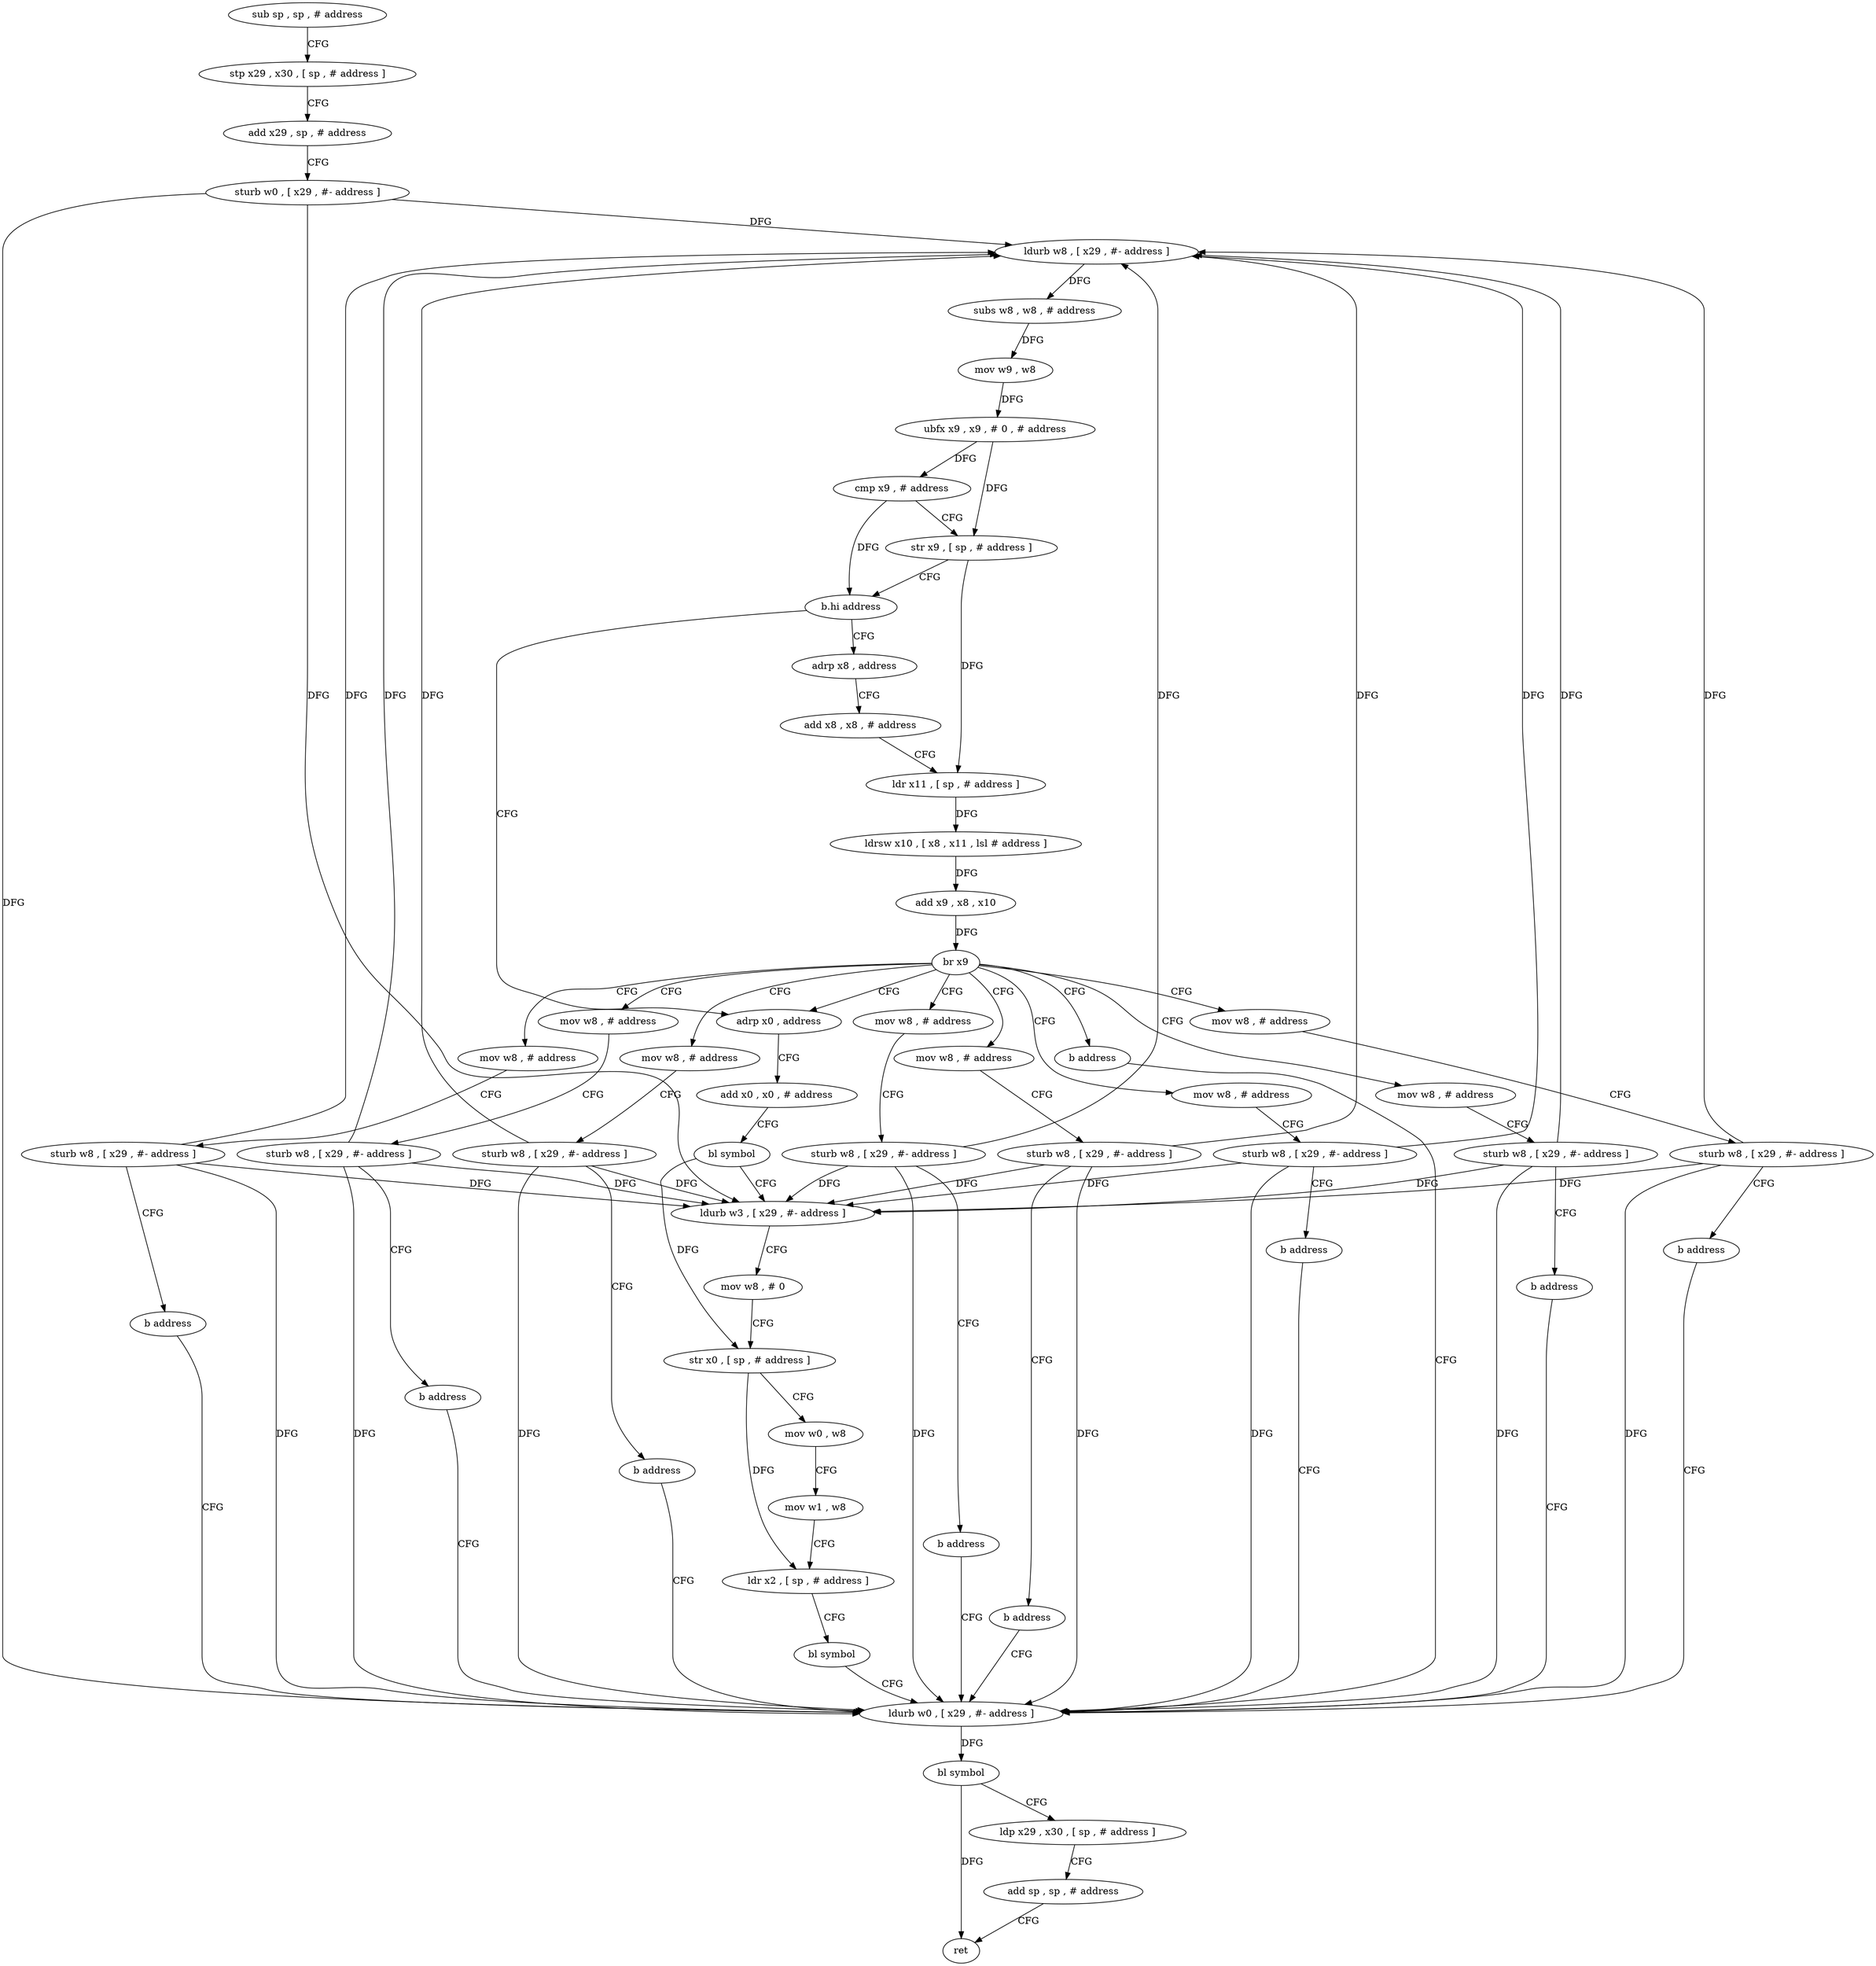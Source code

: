 digraph "func" {
"4212108" [label = "sub sp , sp , # address" ]
"4212112" [label = "stp x29 , x30 , [ sp , # address ]" ]
"4212116" [label = "add x29 , sp , # address" ]
"4212120" [label = "sturb w0 , [ x29 , #- address ]" ]
"4212124" [label = "ldurb w8 , [ x29 , #- address ]" ]
"4212128" [label = "subs w8 , w8 , # address" ]
"4212132" [label = "mov w9 , w8" ]
"4212136" [label = "ubfx x9 , x9 , # 0 , # address" ]
"4212140" [label = "cmp x9 , # address" ]
"4212144" [label = "str x9 , [ sp , # address ]" ]
"4212148" [label = "b.hi address" ]
"4212276" [label = "adrp x0 , address" ]
"4212152" [label = "adrp x8 , address" ]
"4212280" [label = "add x0 , x0 , # address" ]
"4212284" [label = "bl symbol" ]
"4212288" [label = "ldurb w3 , [ x29 , #- address ]" ]
"4212292" [label = "mov w8 , # 0" ]
"4212296" [label = "str x0 , [ sp , # address ]" ]
"4212300" [label = "mov w0 , w8" ]
"4212304" [label = "mov w1 , w8" ]
"4212308" [label = "ldr x2 , [ sp , # address ]" ]
"4212312" [label = "bl symbol" ]
"4212316" [label = "ldurb w0 , [ x29 , #- address ]" ]
"4212156" [label = "add x8 , x8 , # address" ]
"4212160" [label = "ldr x11 , [ sp , # address ]" ]
"4212164" [label = "ldrsw x10 , [ x8 , x11 , lsl # address ]" ]
"4212168" [label = "add x9 , x8 , x10" ]
"4212172" [label = "br x9" ]
"4212176" [label = "mov w8 , # address" ]
"4212188" [label = "mov w8 , # address" ]
"4212200" [label = "mov w8 , # address" ]
"4212212" [label = "mov w8 , # address" ]
"4212224" [label = "mov w8 , # address" ]
"4212236" [label = "mov w8 , # address" ]
"4212248" [label = "mov w8 , # address" ]
"4212260" [label = "mov w8 , # address" ]
"4212272" [label = "b address" ]
"4212180" [label = "sturb w8 , [ x29 , #- address ]" ]
"4212184" [label = "b address" ]
"4212192" [label = "sturb w8 , [ x29 , #- address ]" ]
"4212196" [label = "b address" ]
"4212204" [label = "sturb w8 , [ x29 , #- address ]" ]
"4212208" [label = "b address" ]
"4212216" [label = "sturb w8 , [ x29 , #- address ]" ]
"4212220" [label = "b address" ]
"4212228" [label = "sturb w8 , [ x29 , #- address ]" ]
"4212232" [label = "b address" ]
"4212240" [label = "sturb w8 , [ x29 , #- address ]" ]
"4212244" [label = "b address" ]
"4212252" [label = "sturb w8 , [ x29 , #- address ]" ]
"4212256" [label = "b address" ]
"4212264" [label = "sturb w8 , [ x29 , #- address ]" ]
"4212268" [label = "b address" ]
"4212320" [label = "bl symbol" ]
"4212324" [label = "ldp x29 , x30 , [ sp , # address ]" ]
"4212328" [label = "add sp , sp , # address" ]
"4212332" [label = "ret" ]
"4212108" -> "4212112" [ label = "CFG" ]
"4212112" -> "4212116" [ label = "CFG" ]
"4212116" -> "4212120" [ label = "CFG" ]
"4212120" -> "4212124" [ label = "DFG" ]
"4212120" -> "4212288" [ label = "DFG" ]
"4212120" -> "4212316" [ label = "DFG" ]
"4212124" -> "4212128" [ label = "DFG" ]
"4212128" -> "4212132" [ label = "DFG" ]
"4212132" -> "4212136" [ label = "DFG" ]
"4212136" -> "4212140" [ label = "DFG" ]
"4212136" -> "4212144" [ label = "DFG" ]
"4212140" -> "4212144" [ label = "CFG" ]
"4212140" -> "4212148" [ label = "DFG" ]
"4212144" -> "4212148" [ label = "CFG" ]
"4212144" -> "4212160" [ label = "DFG" ]
"4212148" -> "4212276" [ label = "CFG" ]
"4212148" -> "4212152" [ label = "CFG" ]
"4212276" -> "4212280" [ label = "CFG" ]
"4212152" -> "4212156" [ label = "CFG" ]
"4212280" -> "4212284" [ label = "CFG" ]
"4212284" -> "4212288" [ label = "CFG" ]
"4212284" -> "4212296" [ label = "DFG" ]
"4212288" -> "4212292" [ label = "CFG" ]
"4212292" -> "4212296" [ label = "CFG" ]
"4212296" -> "4212300" [ label = "CFG" ]
"4212296" -> "4212308" [ label = "DFG" ]
"4212300" -> "4212304" [ label = "CFG" ]
"4212304" -> "4212308" [ label = "CFG" ]
"4212308" -> "4212312" [ label = "CFG" ]
"4212312" -> "4212316" [ label = "CFG" ]
"4212316" -> "4212320" [ label = "DFG" ]
"4212156" -> "4212160" [ label = "CFG" ]
"4212160" -> "4212164" [ label = "DFG" ]
"4212164" -> "4212168" [ label = "DFG" ]
"4212168" -> "4212172" [ label = "DFG" ]
"4212172" -> "4212176" [ label = "CFG" ]
"4212172" -> "4212188" [ label = "CFG" ]
"4212172" -> "4212200" [ label = "CFG" ]
"4212172" -> "4212212" [ label = "CFG" ]
"4212172" -> "4212224" [ label = "CFG" ]
"4212172" -> "4212236" [ label = "CFG" ]
"4212172" -> "4212248" [ label = "CFG" ]
"4212172" -> "4212260" [ label = "CFG" ]
"4212172" -> "4212272" [ label = "CFG" ]
"4212172" -> "4212276" [ label = "CFG" ]
"4212176" -> "4212180" [ label = "CFG" ]
"4212188" -> "4212192" [ label = "CFG" ]
"4212200" -> "4212204" [ label = "CFG" ]
"4212212" -> "4212216" [ label = "CFG" ]
"4212224" -> "4212228" [ label = "CFG" ]
"4212236" -> "4212240" [ label = "CFG" ]
"4212248" -> "4212252" [ label = "CFG" ]
"4212260" -> "4212264" [ label = "CFG" ]
"4212272" -> "4212316" [ label = "CFG" ]
"4212180" -> "4212184" [ label = "CFG" ]
"4212180" -> "4212124" [ label = "DFG" ]
"4212180" -> "4212288" [ label = "DFG" ]
"4212180" -> "4212316" [ label = "DFG" ]
"4212184" -> "4212316" [ label = "CFG" ]
"4212192" -> "4212196" [ label = "CFG" ]
"4212192" -> "4212124" [ label = "DFG" ]
"4212192" -> "4212288" [ label = "DFG" ]
"4212192" -> "4212316" [ label = "DFG" ]
"4212196" -> "4212316" [ label = "CFG" ]
"4212204" -> "4212208" [ label = "CFG" ]
"4212204" -> "4212124" [ label = "DFG" ]
"4212204" -> "4212288" [ label = "DFG" ]
"4212204" -> "4212316" [ label = "DFG" ]
"4212208" -> "4212316" [ label = "CFG" ]
"4212216" -> "4212220" [ label = "CFG" ]
"4212216" -> "4212124" [ label = "DFG" ]
"4212216" -> "4212288" [ label = "DFG" ]
"4212216" -> "4212316" [ label = "DFG" ]
"4212220" -> "4212316" [ label = "CFG" ]
"4212228" -> "4212232" [ label = "CFG" ]
"4212228" -> "4212124" [ label = "DFG" ]
"4212228" -> "4212288" [ label = "DFG" ]
"4212228" -> "4212316" [ label = "DFG" ]
"4212232" -> "4212316" [ label = "CFG" ]
"4212240" -> "4212244" [ label = "CFG" ]
"4212240" -> "4212124" [ label = "DFG" ]
"4212240" -> "4212288" [ label = "DFG" ]
"4212240" -> "4212316" [ label = "DFG" ]
"4212244" -> "4212316" [ label = "CFG" ]
"4212252" -> "4212256" [ label = "CFG" ]
"4212252" -> "4212124" [ label = "DFG" ]
"4212252" -> "4212288" [ label = "DFG" ]
"4212252" -> "4212316" [ label = "DFG" ]
"4212256" -> "4212316" [ label = "CFG" ]
"4212264" -> "4212268" [ label = "CFG" ]
"4212264" -> "4212124" [ label = "DFG" ]
"4212264" -> "4212288" [ label = "DFG" ]
"4212264" -> "4212316" [ label = "DFG" ]
"4212268" -> "4212316" [ label = "CFG" ]
"4212320" -> "4212324" [ label = "CFG" ]
"4212320" -> "4212332" [ label = "DFG" ]
"4212324" -> "4212328" [ label = "CFG" ]
"4212328" -> "4212332" [ label = "CFG" ]
}

